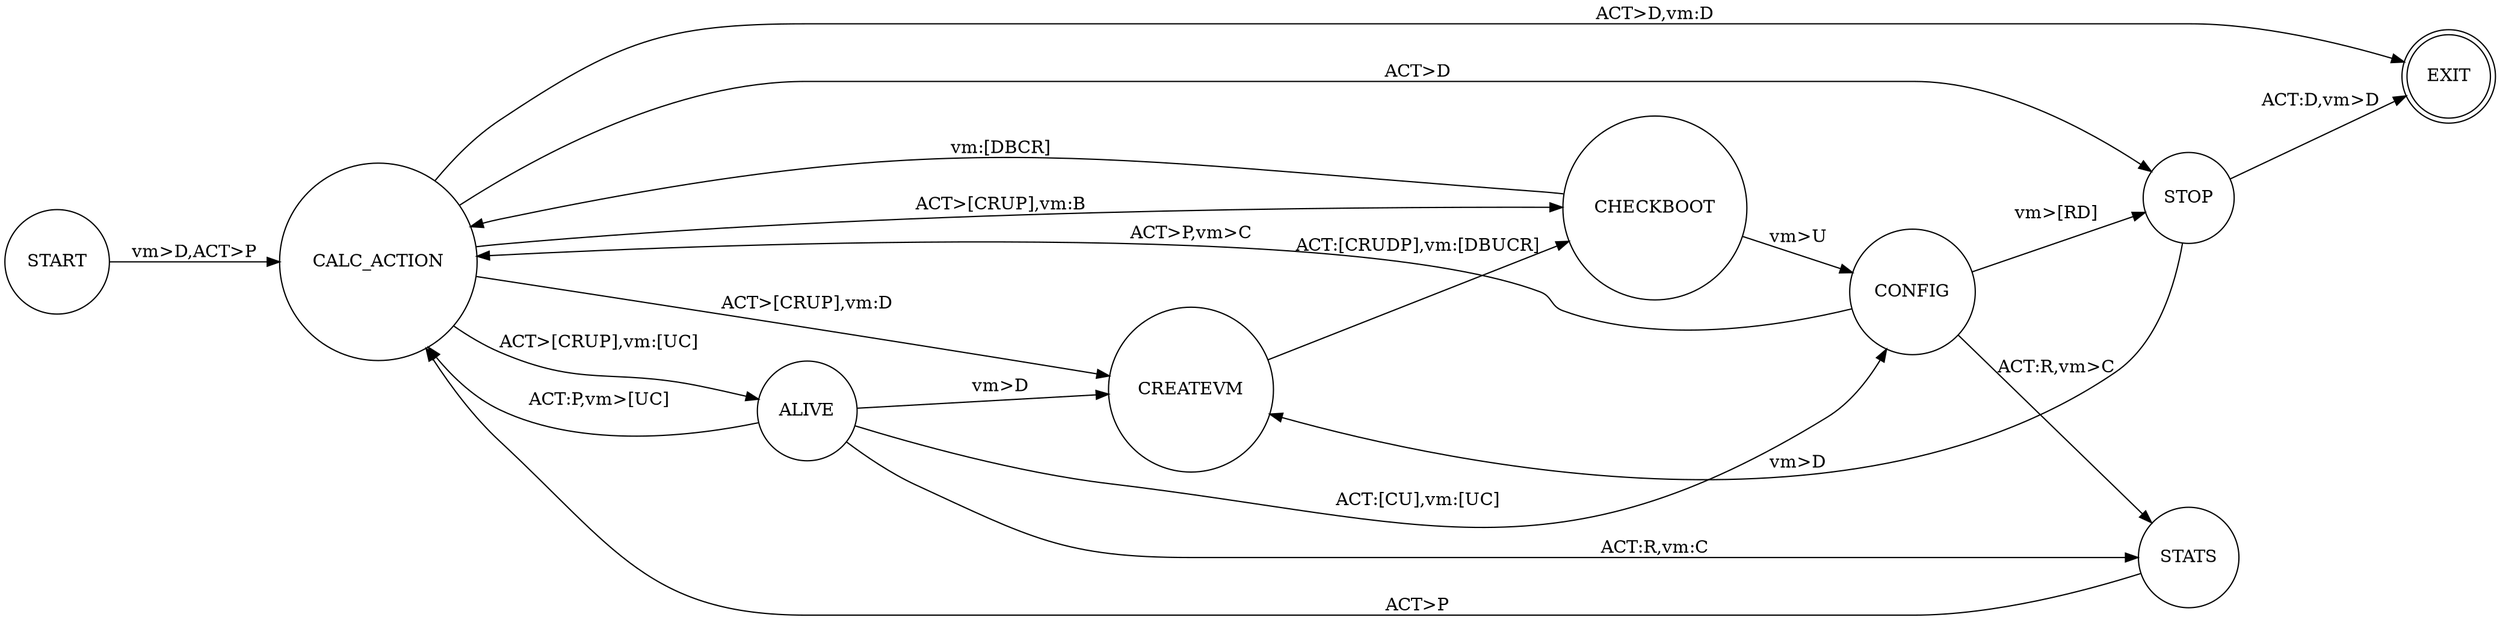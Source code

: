 digraph rug {
  rankdir=LR;
  node [shape = doublecircle]; EXIT;
  node [shape = circle];

  START -> CALC_ACTION [ label = "vm>D,ACT>P" ];

  CALC_ACTION -> ALIVE [ label = "ACT>[CRUP],vm:[UC]" ];
  CALC_ACTION -> EXIT [ label = "ACT>D,vm:D" ];
  CALC_ACTION -> STOP [ label = "ACT>D" ];
  CALC_ACTION -> CREATEVM [ label = "ACT>[CRUP],vm:D" ];
  CALC_ACTION -> CHECKBOOT [ label = "ACT>[CRUP],vm:B" ];

  ALIVE -> CREATEVM [ label = "vm>D" ];
  ALIVE -> CONFIG [ label = "ACT:[CU],vm:[UC]" ];
  ALIVE -> STATS [ label = "ACT:R,vm:C" ];
  ALIVE -> CALC_ACTION [ label = "ACT:P,vm>[UC]" ];

  CREATEVM -> CHECKBOOT [ label = "ACT:[CRUDP],vm:[DBUCR]" ];

  CHECKBOOT -> CONFIG [ label = "vm>U" ]
  CHECKBOOT -> CALC_ACTION [ label = "vm:[DBCR]" ]

  CONFIG -> STOP [ label = "vm>[RD]" ];
  CONFIG -> STATS [ label = "ACT:R,vm>C" ];
  CONFIG -> CALC_ACTION [ label = "ACT>P,vm>C" ];

  STATS -> CALC_ACTION [ label = "ACT>P" ];

  STOP -> EXIT [ label = "ACT:D,vm>D" ];
  STOP -> CREATEVM [ label = "vm>D" ];

}
